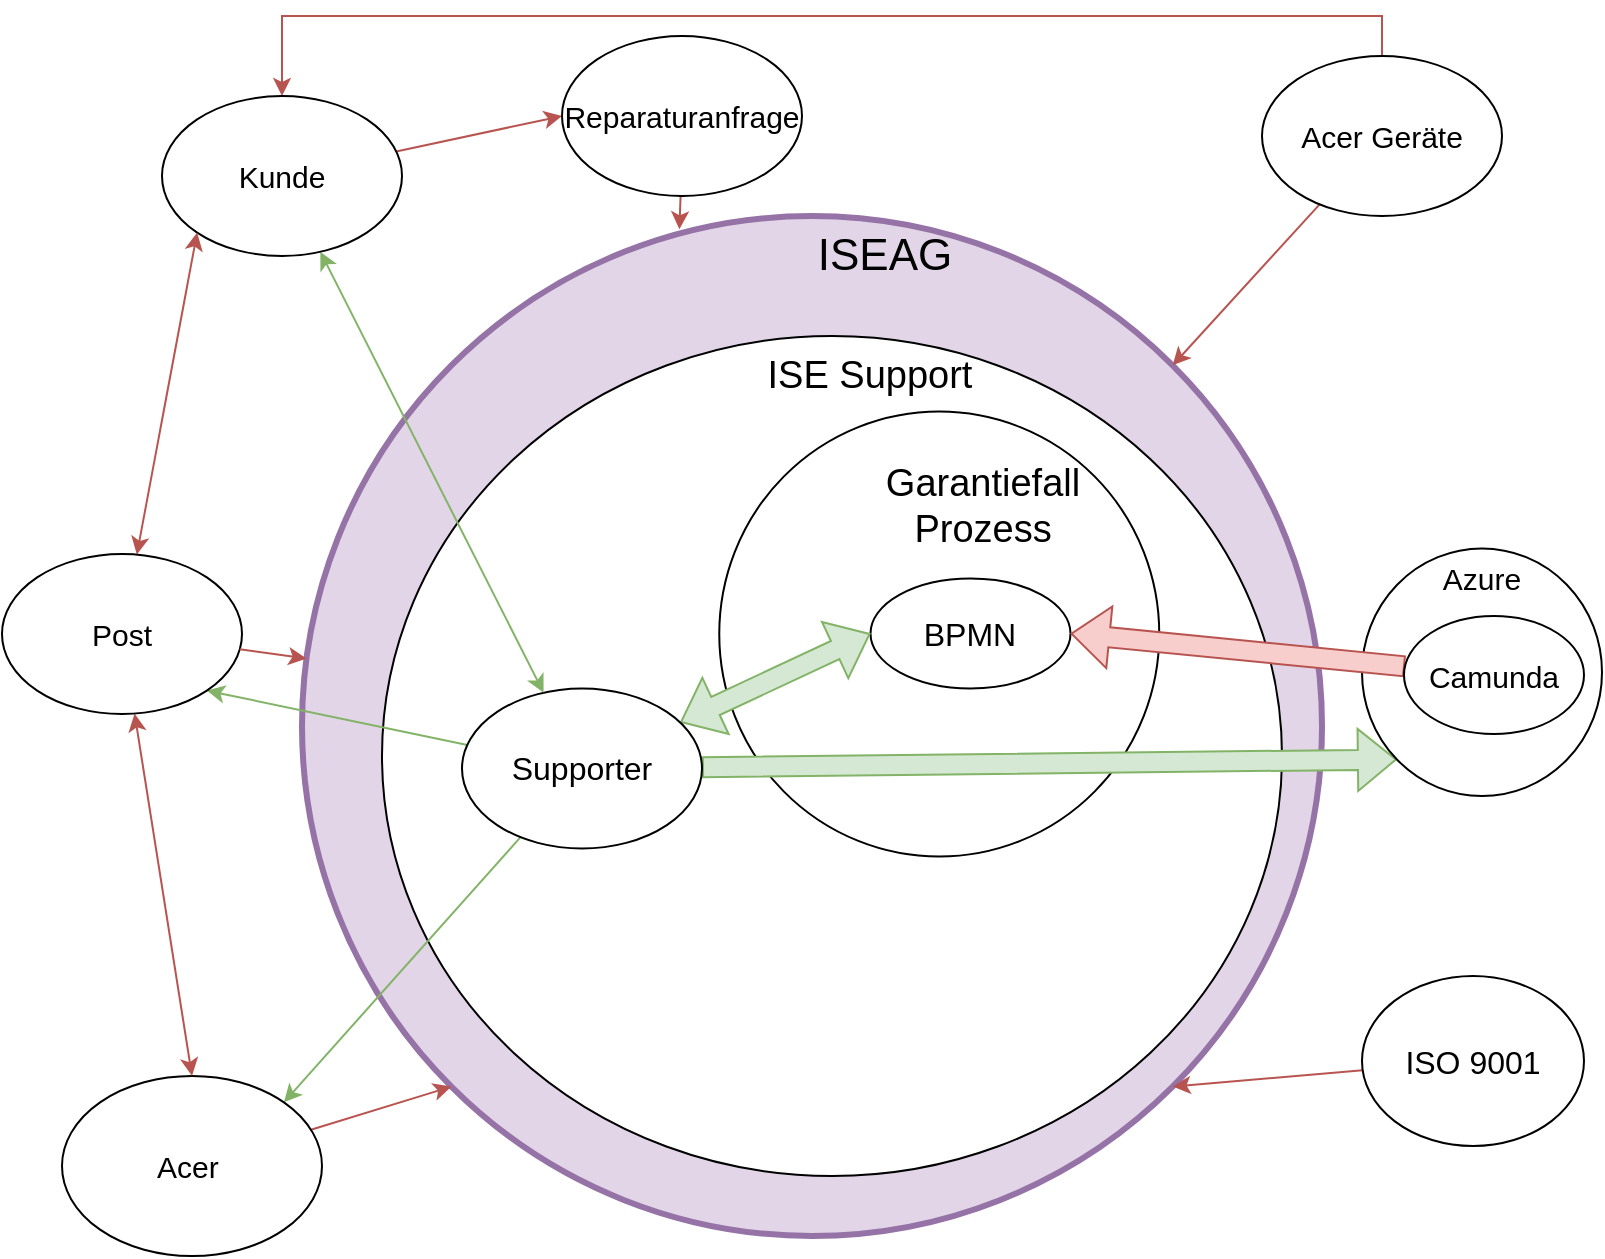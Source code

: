 <mxfile version="22.1.4" type="onedrive">
  <diagram name="Seite-1" id="0NsEZmdlxZwcnF9jEizN">
    <mxGraphModel grid="1" page="1" gridSize="10" guides="1" tooltips="1" connect="1" arrows="1" fold="1" pageScale="1" pageWidth="827" pageHeight="1169" math="0" shadow="0">
      <root>
        <mxCell id="0" />
        <mxCell id="1" parent="0" />
        <mxCell id="VuZYO-ba5Akp1SjeqLfg-2" value="" style="ellipse;whiteSpace=wrap;html=1;aspect=fixed;strokeWidth=3;fillColor=#e1d5e7;strokeColor=#9673a6;" vertex="1" parent="1">
          <mxGeometry x="170" y="110" width="510" height="510" as="geometry" />
        </mxCell>
        <mxCell id="VuZYO-ba5Akp1SjeqLfg-9" value="&lt;font style=&quot;font-size: 22px;&quot;&gt;ISEAG&lt;/font&gt;" style="text;html=1;strokeColor=none;fillColor=none;align=center;verticalAlign=middle;whiteSpace=wrap;rounded=0;" vertex="1" parent="1">
          <mxGeometry x="414" y="110" width="95" height="40" as="geometry" />
        </mxCell>
        <mxCell id="VuZYO-ba5Akp1SjeqLfg-14" value="" style="ellipse;whiteSpace=wrap;html=1;" vertex="1" parent="1">
          <mxGeometry x="210" y="170" width="450" height="420" as="geometry" />
        </mxCell>
        <mxCell id="VuZYO-ba5Akp1SjeqLfg-11" value="" style="ellipse;whiteSpace=wrap;html=1;" vertex="1" parent="1">
          <mxGeometry x="378.63" y="207.75" width="220" height="222.5" as="geometry" />
        </mxCell>
        <mxCell id="VuZYO-ba5Akp1SjeqLfg-10" value="&lt;font style=&quot;font-size: 19px;&quot;&gt;Garantiefall Prozess&lt;/font&gt;" style="text;html=1;strokeColor=none;fillColor=none;align=center;verticalAlign=middle;whiteSpace=wrap;rounded=0;" vertex="1" parent="1">
          <mxGeometry x="465.75" y="220" width="88.5" height="70" as="geometry" />
        </mxCell>
        <mxCell id="VuZYO-ba5Akp1SjeqLfg-12" value="&lt;font style=&quot;font-size: 16px;&quot;&gt;BPMN&lt;/font&gt;" style="ellipse;whiteSpace=wrap;html=1;" vertex="1" parent="1">
          <mxGeometry x="454.25" y="291.25" width="100" height="55" as="geometry" />
        </mxCell>
        <mxCell id="VuZYO-ba5Akp1SjeqLfg-16" value="&lt;font style=&quot;font-size: 19px;&quot;&gt;ISE Support&lt;/font&gt;" style="text;html=1;strokeColor=none;fillColor=none;align=center;verticalAlign=middle;whiteSpace=wrap;rounded=0;" vertex="1" parent="1">
          <mxGeometry x="399" y="160" width="110" height="60" as="geometry" />
        </mxCell>
        <mxCell id="VuZYO-ba5Akp1SjeqLfg-38" style="rounded=0;orthogonalLoop=1;jettySize=auto;html=1;entryX=1;entryY=1;entryDx=0;entryDy=0;fillColor=#f8cecc;strokeColor=#b85450;" edge="1" parent="1" source="VuZYO-ba5Akp1SjeqLfg-18" target="VuZYO-ba5Akp1SjeqLfg-2">
          <mxGeometry relative="1" as="geometry" />
        </mxCell>
        <mxCell id="VuZYO-ba5Akp1SjeqLfg-18" value="&lt;font style=&quot;font-size: 16px;&quot;&gt;ISO 9001&lt;/font&gt;" style="ellipse;whiteSpace=wrap;html=1;" vertex="1" parent="1">
          <mxGeometry x="700" y="490" width="111" height="85" as="geometry" />
        </mxCell>
        <mxCell id="VuZYO-ba5Akp1SjeqLfg-32" style="rounded=0;orthogonalLoop=1;jettySize=auto;html=1;entryX=0;entryY=0.5;entryDx=0;entryDy=0;startArrow=classic;startFill=1;fillColor=#d5e8d4;strokeColor=#82b366;shape=flexArrow;" edge="1" parent="1" source="VuZYO-ba5Akp1SjeqLfg-24" target="VuZYO-ba5Akp1SjeqLfg-12">
          <mxGeometry relative="1" as="geometry" />
        </mxCell>
        <mxCell id="nUDOQ9DPYOoLFEVzFZWF-7" style="rounded=0;orthogonalLoop=1;jettySize=auto;html=1;entryX=0;entryY=1;entryDx=0;entryDy=0;fillColor=#d5e8d4;strokeColor=#82b366;shape=flexArrow;" edge="1" parent="1" source="VuZYO-ba5Akp1SjeqLfg-24" target="nUDOQ9DPYOoLFEVzFZWF-3">
          <mxGeometry relative="1" as="geometry" />
        </mxCell>
        <mxCell id="nUDOQ9DPYOoLFEVzFZWF-9" style="rounded=0;orthogonalLoop=1;jettySize=auto;html=1;entryX=1;entryY=0;entryDx=0;entryDy=0;fillColor=#d5e8d4;strokeColor=#82b366;" edge="1" parent="1" source="VuZYO-ba5Akp1SjeqLfg-24" target="VuZYO-ba5Akp1SjeqLfg-42">
          <mxGeometry relative="1" as="geometry" />
        </mxCell>
        <mxCell id="nUDOQ9DPYOoLFEVzFZWF-11" style="rounded=0;orthogonalLoop=1;jettySize=auto;html=1;entryX=1;entryY=1;entryDx=0;entryDy=0;fillColor=#d5e8d4;strokeColor=#82b366;" edge="1" parent="1" source="VuZYO-ba5Akp1SjeqLfg-24" target="VuZYO-ba5Akp1SjeqLfg-44">
          <mxGeometry relative="1" as="geometry" />
        </mxCell>
        <mxCell id="VuZYO-ba5Akp1SjeqLfg-24" value="&lt;font style=&quot;font-size: 16px;&quot;&gt;Supporter&lt;/font&gt;" style="ellipse;whiteSpace=wrap;html=1;" vertex="1" parent="1">
          <mxGeometry x="250" y="346.25" width="120" height="80" as="geometry" />
        </mxCell>
        <mxCell id="VuZYO-ba5Akp1SjeqLfg-31" style="rounded=0;orthogonalLoop=1;jettySize=auto;html=1;entryX=1;entryY=0;entryDx=0;entryDy=0;fillColor=#f8cecc;strokeColor=#b85450;" edge="1" parent="1" source="VuZYO-ba5Akp1SjeqLfg-30" target="VuZYO-ba5Akp1SjeqLfg-2">
          <mxGeometry relative="1" as="geometry" />
        </mxCell>
        <mxCell id="VuZYO-ba5Akp1SjeqLfg-50" style="rounded=0;orthogonalLoop=1;jettySize=auto;html=1;entryX=0.5;entryY=0;entryDx=0;entryDy=0;fillColor=#f8cecc;strokeColor=#b85450;exitX=0.5;exitY=0;exitDx=0;exitDy=0;edgeStyle=orthogonalEdgeStyle;" edge="1" parent="1" source="VuZYO-ba5Akp1SjeqLfg-30" target="VuZYO-ba5Akp1SjeqLfg-36">
          <mxGeometry relative="1" as="geometry" />
        </mxCell>
        <mxCell id="VuZYO-ba5Akp1SjeqLfg-30" value="&lt;font style=&quot;font-size: 15px;&quot;&gt;Acer Geräte&lt;/font&gt;" style="ellipse;whiteSpace=wrap;html=1;" vertex="1" parent="1">
          <mxGeometry x="650" y="30" width="120" height="80" as="geometry" />
        </mxCell>
        <mxCell id="nUDOQ9DPYOoLFEVzFZWF-14" style="rounded=0;orthogonalLoop=1;jettySize=auto;html=1;fillColor=#d5e8d4;strokeColor=#82b366;startArrow=classic;startFill=1;" edge="1" parent="1" source="VuZYO-ba5Akp1SjeqLfg-36" target="VuZYO-ba5Akp1SjeqLfg-24">
          <mxGeometry relative="1" as="geometry" />
        </mxCell>
        <mxCell id="nUDOQ9DPYOoLFEVzFZWF-17" style="rounded=0;orthogonalLoop=1;jettySize=auto;html=1;entryX=0;entryY=0.5;entryDx=0;entryDy=0;fillColor=#f8cecc;strokeColor=#b85450;" edge="1" parent="1" source="VuZYO-ba5Akp1SjeqLfg-36" target="VuZYO-ba5Akp1SjeqLfg-48">
          <mxGeometry relative="1" as="geometry" />
        </mxCell>
        <mxCell id="VuZYO-ba5Akp1SjeqLfg-36" value="&lt;font style=&quot;font-size: 15px;&quot;&gt;Kunde&lt;/font&gt;" style="ellipse;whiteSpace=wrap;html=1;" vertex="1" parent="1">
          <mxGeometry x="100" y="50" width="120" height="80" as="geometry" />
        </mxCell>
        <mxCell id="nUDOQ9DPYOoLFEVzFZWF-8" style="rounded=0;orthogonalLoop=1;jettySize=auto;html=1;entryX=0;entryY=1;entryDx=0;entryDy=0;fillColor=#f8cecc;strokeColor=#b85450;" edge="1" parent="1" source="VuZYO-ba5Akp1SjeqLfg-42" target="VuZYO-ba5Akp1SjeqLfg-2">
          <mxGeometry relative="1" as="geometry" />
        </mxCell>
        <mxCell id="VuZYO-ba5Akp1SjeqLfg-42" value="&lt;font style=&quot;font-size: 15px;&quot;&gt;Acer&amp;nbsp;&lt;/font&gt;" style="ellipse;whiteSpace=wrap;html=1;" vertex="1" parent="1">
          <mxGeometry x="50" y="540" width="130" height="90" as="geometry" />
        </mxCell>
        <mxCell id="VuZYO-ba5Akp1SjeqLfg-45" style="rounded=0;orthogonalLoop=1;jettySize=auto;html=1;entryX=0;entryY=1;entryDx=0;entryDy=0;fillColor=#f8cecc;strokeColor=#b85450;startArrow=classic;startFill=1;" edge="1" parent="1" source="VuZYO-ba5Akp1SjeqLfg-44" target="VuZYO-ba5Akp1SjeqLfg-36">
          <mxGeometry relative="1" as="geometry" />
        </mxCell>
        <mxCell id="VuZYO-ba5Akp1SjeqLfg-46" style="rounded=0;orthogonalLoop=1;jettySize=auto;html=1;entryX=0.5;entryY=0;entryDx=0;entryDy=0;startArrow=classic;startFill=1;fillColor=#f8cecc;strokeColor=#b85450;" edge="1" parent="1" source="VuZYO-ba5Akp1SjeqLfg-44" target="VuZYO-ba5Akp1SjeqLfg-42">
          <mxGeometry relative="1" as="geometry" />
        </mxCell>
        <mxCell id="VuZYO-ba5Akp1SjeqLfg-44" value="&lt;font style=&quot;font-size: 15px;&quot;&gt;Post&lt;/font&gt;" style="ellipse;whiteSpace=wrap;html=1;" vertex="1" parent="1">
          <mxGeometry x="20" y="279" width="120" height="80" as="geometry" />
        </mxCell>
        <mxCell id="VuZYO-ba5Akp1SjeqLfg-49" style="rounded=0;orthogonalLoop=1;jettySize=auto;html=1;fillColor=#f8cecc;strokeColor=#b85450;entryX=0.37;entryY=0.013;entryDx=0;entryDy=0;entryPerimeter=0;" edge="1" parent="1" source="VuZYO-ba5Akp1SjeqLfg-48" target="VuZYO-ba5Akp1SjeqLfg-2">
          <mxGeometry relative="1" as="geometry">
            <mxPoint x="320" y="630" as="targetPoint" />
          </mxGeometry>
        </mxCell>
        <mxCell id="VuZYO-ba5Akp1SjeqLfg-48" value="&lt;font style=&quot;font-size: 15px;&quot;&gt;Reparaturanfrage&lt;/font&gt;" style="ellipse;whiteSpace=wrap;html=1;" vertex="1" parent="1">
          <mxGeometry x="300" y="20" width="120" height="80" as="geometry" />
        </mxCell>
        <mxCell id="nUDOQ9DPYOoLFEVzFZWF-10" style="rounded=0;orthogonalLoop=1;jettySize=auto;html=1;fillColor=#f8cecc;strokeColor=#b85450;" edge="1" parent="1" source="VuZYO-ba5Akp1SjeqLfg-44" target="VuZYO-ba5Akp1SjeqLfg-2">
          <mxGeometry relative="1" as="geometry" />
        </mxCell>
        <mxCell id="nUDOQ9DPYOoLFEVzFZWF-3" value="&lt;font style=&quot;font-size: 15px;&quot;&gt;Azure&lt;/font&gt;" style="ellipse;whiteSpace=wrap;html=1;verticalAlign=top;" vertex="1" parent="1">
          <mxGeometry x="700" y="276.25" width="120" height="123.75" as="geometry" />
        </mxCell>
        <mxCell id="nUDOQ9DPYOoLFEVzFZWF-16" style="rounded=0;orthogonalLoop=1;jettySize=auto;html=1;entryX=1;entryY=0.5;entryDx=0;entryDy=0;fillColor=#f8cecc;strokeColor=#b85450;shape=flexArrow;" edge="1" parent="1" source="nUDOQ9DPYOoLFEVzFZWF-1" target="VuZYO-ba5Akp1SjeqLfg-12">
          <mxGeometry relative="1" as="geometry" />
        </mxCell>
        <mxCell id="nUDOQ9DPYOoLFEVzFZWF-1" value="&lt;font style=&quot;font-size: 15px;&quot;&gt;Camunda&lt;/font&gt;" style="ellipse;whiteSpace=wrap;html=1;" vertex="1" parent="1">
          <mxGeometry x="721" y="310" width="90" height="59" as="geometry" />
        </mxCell>
      </root>
    </mxGraphModel>
  </diagram>
</mxfile>
